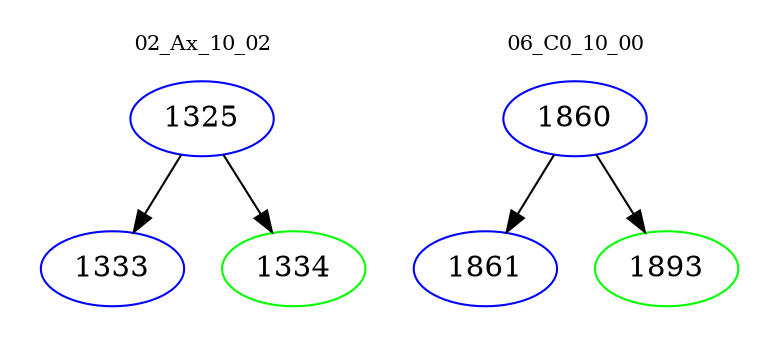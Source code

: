 digraph{
subgraph cluster_0 {
color = white
label = "02_Ax_10_02";
fontsize=10;
T0_1325 [label="1325", color="blue"]
T0_1325 -> T0_1333 [color="black"]
T0_1333 [label="1333", color="blue"]
T0_1325 -> T0_1334 [color="black"]
T0_1334 [label="1334", color="green"]
}
subgraph cluster_1 {
color = white
label = "06_C0_10_00";
fontsize=10;
T1_1860 [label="1860", color="blue"]
T1_1860 -> T1_1861 [color="black"]
T1_1861 [label="1861", color="blue"]
T1_1860 -> T1_1893 [color="black"]
T1_1893 [label="1893", color="green"]
}
}
